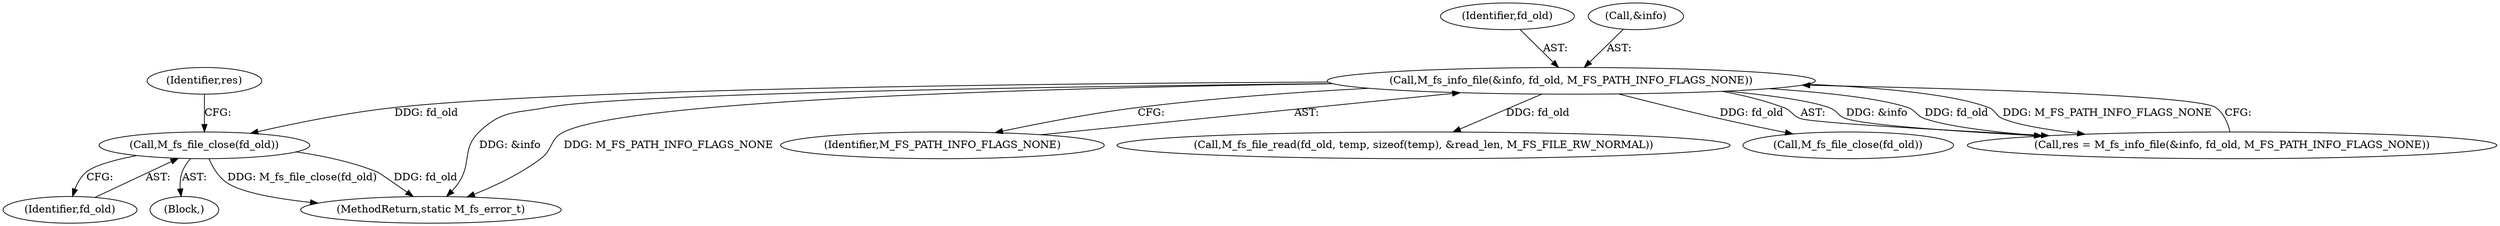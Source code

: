digraph "0_mstdlib_db124b8f607dd0a40a9aef2d4d468fad433522a7_1@API" {
"1000188" [label="(Call,M_fs_file_close(fd_old))"];
"1000178" [label="(Call,M_fs_info_file(&info, fd_old, M_FS_PATH_INFO_FLAGS_NONE))"];
"1000182" [label="(Identifier,M_FS_PATH_INFO_FLAGS_NONE)"];
"1000178" [label="(Call,M_fs_info_file(&info, fd_old, M_FS_PATH_INFO_FLAGS_NONE))"];
"1000223" [label="(Call,M_fs_file_read(fd_old, temp, sizeof(temp), &read_len, M_FS_FILE_RW_NORMAL))"];
"1000214" [label="(Call,M_fs_file_close(fd_old))"];
"1000188" [label="(Call,M_fs_file_close(fd_old))"];
"1000191" [label="(Identifier,res)"];
"1000189" [label="(Identifier,fd_old)"];
"1000181" [label="(Identifier,fd_old)"];
"1000187" [label="(Block,)"];
"1000179" [label="(Call,&info)"];
"1000332" [label="(MethodReturn,static M_fs_error_t)"];
"1000176" [label="(Call,res = M_fs_info_file(&info, fd_old, M_FS_PATH_INFO_FLAGS_NONE))"];
"1000188" -> "1000187"  [label="AST: "];
"1000188" -> "1000189"  [label="CFG: "];
"1000189" -> "1000188"  [label="AST: "];
"1000191" -> "1000188"  [label="CFG: "];
"1000188" -> "1000332"  [label="DDG: M_fs_file_close(fd_old)"];
"1000188" -> "1000332"  [label="DDG: fd_old"];
"1000178" -> "1000188"  [label="DDG: fd_old"];
"1000178" -> "1000176"  [label="AST: "];
"1000178" -> "1000182"  [label="CFG: "];
"1000179" -> "1000178"  [label="AST: "];
"1000181" -> "1000178"  [label="AST: "];
"1000182" -> "1000178"  [label="AST: "];
"1000176" -> "1000178"  [label="CFG: "];
"1000178" -> "1000332"  [label="DDG: &info"];
"1000178" -> "1000332"  [label="DDG: M_FS_PATH_INFO_FLAGS_NONE"];
"1000178" -> "1000176"  [label="DDG: &info"];
"1000178" -> "1000176"  [label="DDG: fd_old"];
"1000178" -> "1000176"  [label="DDG: M_FS_PATH_INFO_FLAGS_NONE"];
"1000178" -> "1000214"  [label="DDG: fd_old"];
"1000178" -> "1000223"  [label="DDG: fd_old"];
}
